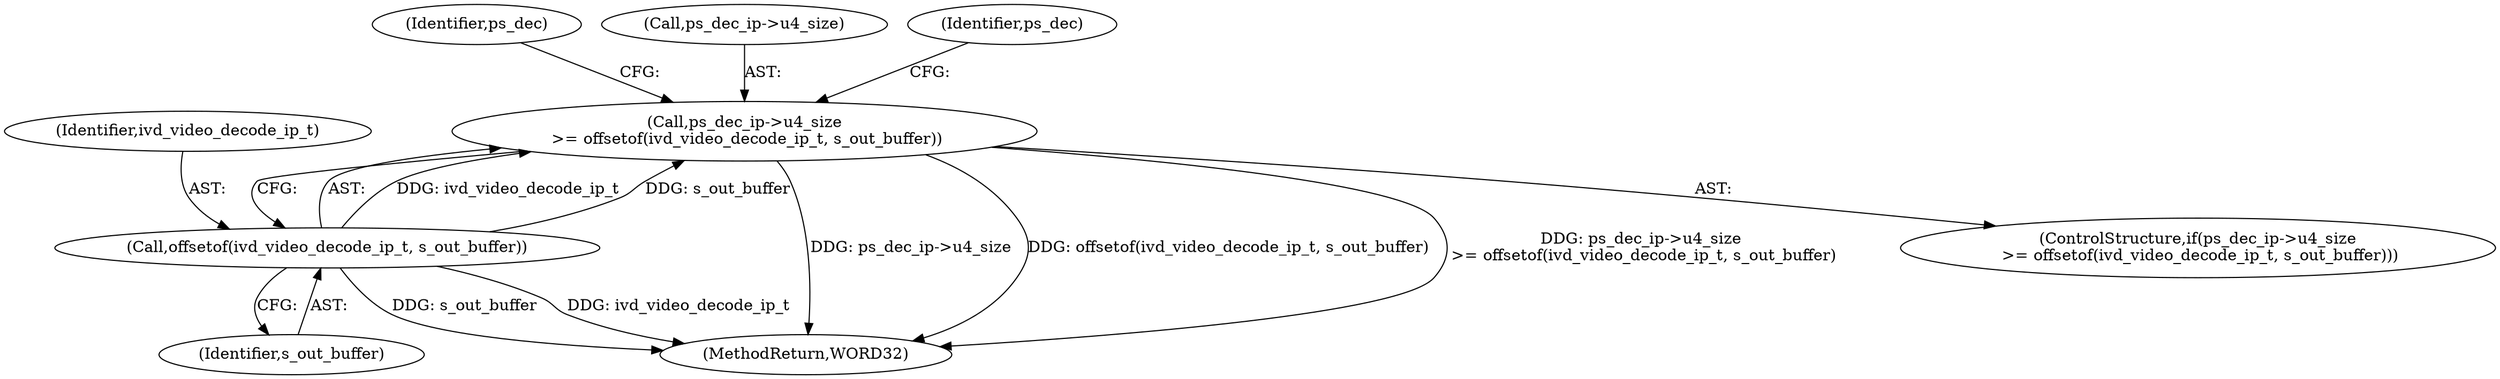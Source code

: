 digraph "0_Android_326fe991a4b7971e8aeaf4ac775491dd8abd85bb@pointer" {
"1000317" [label="(Call,ps_dec_ip->u4_size\n >= offsetof(ivd_video_decode_ip_t, s_out_buffer))"];
"1000321" [label="(Call,offsetof(ivd_video_decode_ip_t, s_out_buffer))"];
"1000321" [label="(Call,offsetof(ivd_video_decode_ip_t, s_out_buffer))"];
"1000323" [label="(Identifier,s_out_buffer)"];
"1000326" [label="(Identifier,ps_dec)"];
"1000317" [label="(Call,ps_dec_ip->u4_size\n >= offsetof(ivd_video_decode_ip_t, s_out_buffer))"];
"1000322" [label="(Identifier,ivd_video_decode_ip_t)"];
"1000318" [label="(Call,ps_dec_ip->u4_size)"];
"1000316" [label="(ControlStructure,if(ps_dec_ip->u4_size\n >= offsetof(ivd_video_decode_ip_t, s_out_buffer)))"];
"1000334" [label="(Identifier,ps_dec)"];
"1002147" [label="(MethodReturn,WORD32)"];
"1000317" -> "1000316"  [label="AST: "];
"1000317" -> "1000321"  [label="CFG: "];
"1000318" -> "1000317"  [label="AST: "];
"1000321" -> "1000317"  [label="AST: "];
"1000326" -> "1000317"  [label="CFG: "];
"1000334" -> "1000317"  [label="CFG: "];
"1000317" -> "1002147"  [label="DDG: ps_dec_ip->u4_size"];
"1000317" -> "1002147"  [label="DDG: offsetof(ivd_video_decode_ip_t, s_out_buffer)"];
"1000317" -> "1002147"  [label="DDG: ps_dec_ip->u4_size\n >= offsetof(ivd_video_decode_ip_t, s_out_buffer)"];
"1000321" -> "1000317"  [label="DDG: ivd_video_decode_ip_t"];
"1000321" -> "1000317"  [label="DDG: s_out_buffer"];
"1000321" -> "1000323"  [label="CFG: "];
"1000322" -> "1000321"  [label="AST: "];
"1000323" -> "1000321"  [label="AST: "];
"1000321" -> "1002147"  [label="DDG: ivd_video_decode_ip_t"];
"1000321" -> "1002147"  [label="DDG: s_out_buffer"];
}
